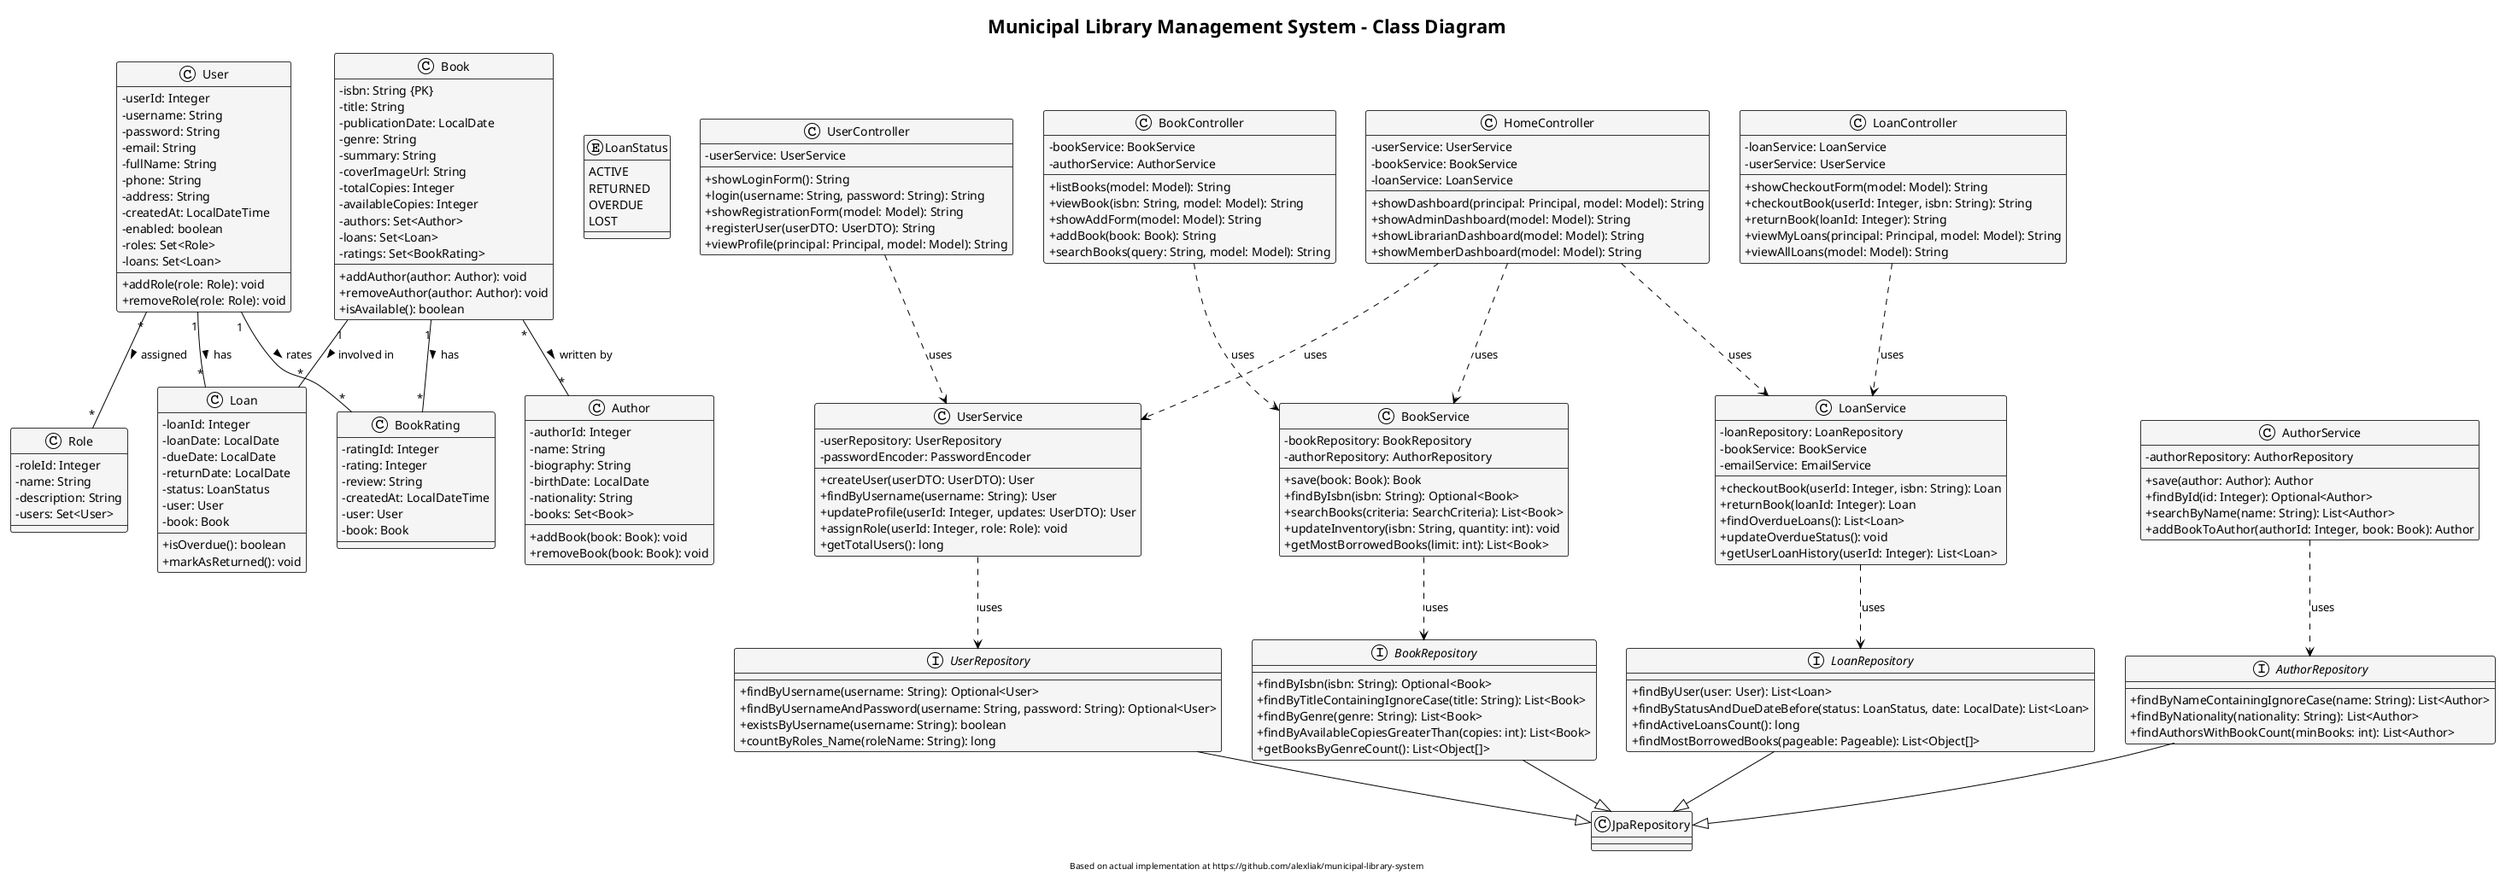 @startuml Municipal_Library_Class_Diagram
!theme plain
skinparam classBackgroundColor #F5F5F5
skinparam classBorderColor #333333
skinparam classAttributeIconSize 0

title Municipal Library Management System - Class Diagram
footer Based on actual implementation at https://github.com/alexliak/municipal-library-system

' Entity Classes
class User {
    - userId: Integer
    - username: String
    - password: String
    - email: String
    - fullName: String
    - phone: String
    - address: String
    - createdAt: LocalDateTime
    - enabled: boolean
    - roles: Set<Role>
    - loans: Set<Loan>
    + addRole(role: Role): void
    + removeRole(role: Role): void
}

class Role {
    - roleId: Integer
    - name: String
    - description: String
    - users: Set<User>
}

class Book {
    - isbn: String {PK}
    - title: String
    - publicationDate: LocalDate
    - genre: String
    - summary: String
    - coverImageUrl: String
    - totalCopies: Integer
    - availableCopies: Integer
    - authors: Set<Author>
    - loans: Set<Loan>
    - ratings: Set<BookRating>
    + addAuthor(author: Author): void
    + removeAuthor(author: Author): void
    + isAvailable(): boolean
}

class Author {
    - authorId: Integer
    - name: String
    - biography: String
    - birthDate: LocalDate
    - nationality: String
    - books: Set<Book>
    + addBook(book: Book): void
    + removeBook(book: Book): void
}

class Loan {
    - loanId: Integer
    - loanDate: LocalDate
    - dueDate: LocalDate
    - returnDate: LocalDate
    - status: LoanStatus
    - user: User
    - book: Book
    + isOverdue(): boolean
    + markAsReturned(): void
}

enum LoanStatus {
    ACTIVE
    RETURNED
    OVERDUE
    LOST
}

class BookRating {
    - ratingId: Integer
    - rating: Integer
    - review: String
    - createdAt: LocalDateTime
    - user: User
    - book: Book
}

' Service Classes
class UserService {
    - userRepository: UserRepository
    - passwordEncoder: PasswordEncoder
    + createUser(userDTO: UserDTO): User
    + findByUsername(username: String): User
    + updateProfile(userId: Integer, updates: UserDTO): User
    + assignRole(userId: Integer, role: Role): void
    + getTotalUsers(): long
}

class BookService {
    - bookRepository: BookRepository
    - authorRepository: AuthorRepository
    + save(book: Book): Book
    + findByIsbn(isbn: String): Optional<Book>
    + searchBooks(criteria: SearchCriteria): List<Book>
    + updateInventory(isbn: String, quantity: int): void
    + getMostBorrowedBooks(limit: int): List<Book>
}

class LoanService {
    - loanRepository: LoanRepository
    - bookService: BookService
    - emailService: EmailService
    + checkoutBook(userId: Integer, isbn: String): Loan
    + returnBook(loanId: Integer): Loan
    + findOverdueLoans(): List<Loan>
    + updateOverdueStatus(): void
    + getUserLoanHistory(userId: Integer): List<Loan>
}

class AuthorService {
    - authorRepository: AuthorRepository
    + save(author: Author): Author
    + findById(id: Integer): Optional<Author>
    + searchByName(name: String): List<Author>
    + addBookToAuthor(authorId: Integer, book: Book): Author
}

' Repository Interfaces
interface UserRepository {
    + findByUsername(username: String): Optional<User>
    + findByUsernameAndPassword(username: String, password: String): Optional<User>
    + existsByUsername(username: String): boolean
    + countByRoles_Name(roleName: String): long
}

interface BookRepository {
    + findByIsbn(isbn: String): Optional<Book>
    + findByTitleContainingIgnoreCase(title: String): List<Book>
    + findByGenre(genre: String): List<Book>
    + findByAvailableCopiesGreaterThan(copies: int): List<Book>
    + getBooksByGenreCount(): List<Object[]>
}

interface LoanRepository {
    + findByUser(user: User): List<Loan>
    + findByStatusAndDueDateBefore(status: LoanStatus, date: LocalDate): List<Loan>
    + findActiveLoansCount(): long
    + findMostBorrowedBooks(pageable: Pageable): List<Object[]>
}

interface AuthorRepository {
    + findByNameContainingIgnoreCase(name: String): List<Author>
    + findByNationality(nationality: String): List<Author>
    + findAuthorsWithBookCount(minBooks: int): List<Author>
}

' Controller Classes
class UserController {
    - userService: UserService
    + showLoginForm(): String
    + login(username: String, password: String): String
    + showRegistrationForm(model: Model): String
    + registerUser(userDTO: UserDTO): String
    + viewProfile(principal: Principal, model: Model): String
}

class BookController {
    - bookService: BookService
    - authorService: AuthorService
    + listBooks(model: Model): String
    + viewBook(isbn: String, model: Model): String
    + showAddForm(model: Model): String
    + addBook(book: Book): String
    + searchBooks(query: String, model: Model): String
}

class LoanController {
    - loanService: LoanService
    - userService: UserService
    + showCheckoutForm(model: Model): String
    + checkoutBook(userId: Integer, isbn: String): String
    + returnBook(loanId: Integer): String
    + viewMyLoans(principal: Principal, model: Model): String
    + viewAllLoans(model: Model): String
}

class HomeController {
    - userService: UserService
    - bookService: BookService
    - loanService: LoanService
    + showDashboard(principal: Principal, model: Model): String
    + showAdminDashboard(model: Model): String
    + showLibrarianDashboard(model: Model): String
    + showMemberDashboard(model: Model): String
}

' Relationships
User "1" -- "*" Loan : has >
User "*" -- "*" Role : assigned >
Book "1" -- "*" Loan : involved in >
Book "*" -- "*" Author : written by >
Book "1" -- "*" BookRating : has >
User "1" -- "*" BookRating : rates >

' Dependencies
UserService ..> UserRepository : uses
BookService ..> BookRepository : uses
LoanService ..> LoanRepository : uses
AuthorService ..> AuthorRepository : uses

UserController ..> UserService : uses
BookController ..> BookService : uses
LoanController ..> LoanService : uses
HomeController ..> UserService : uses
HomeController ..> BookService : uses
HomeController ..> LoanService : uses

' Inheritance
UserRepository --|> JpaRepository
BookRepository --|> JpaRepository
LoanRepository --|> JpaRepository
AuthorRepository --|> JpaRepository

@enduml